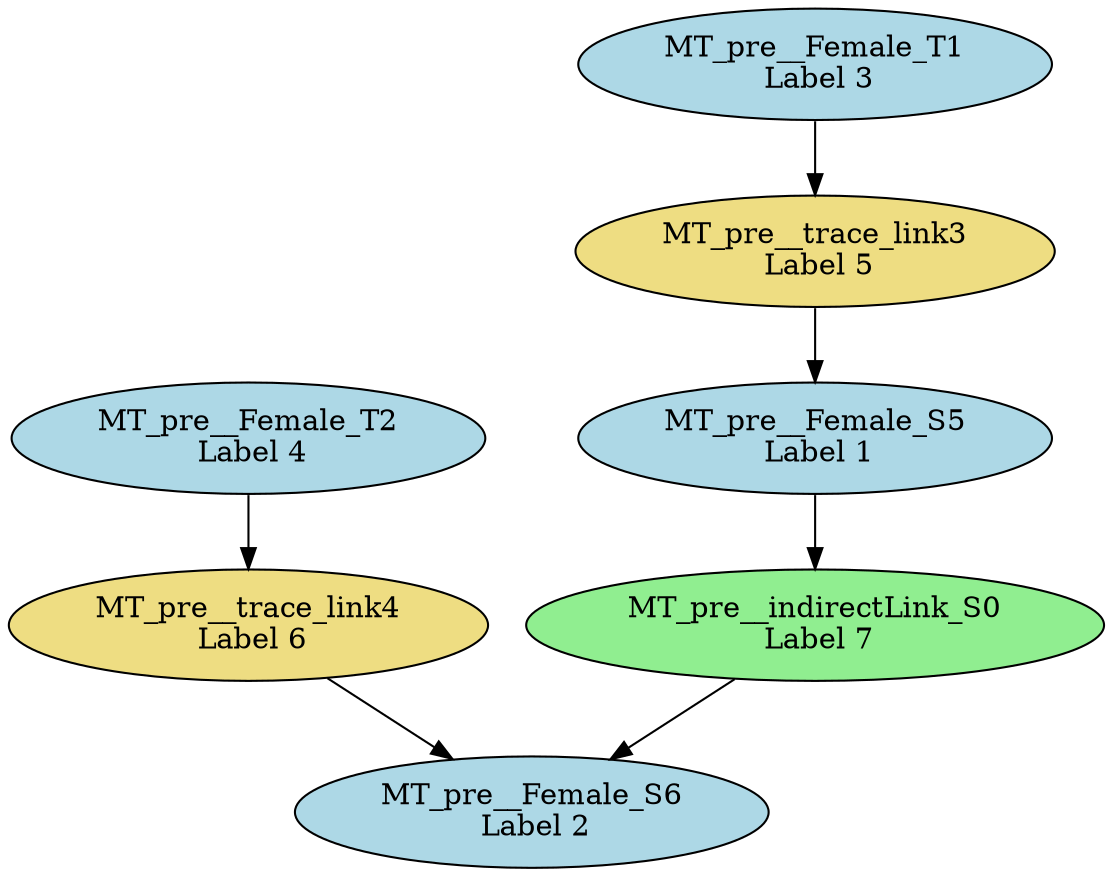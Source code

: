digraph ruleCombinator_match_HFF2FF_combine_1LHS {
"MT_pre__indirectLink_S0\n Label 7" [style=filled, fillcolor=lightgreen];
"MT_pre__Female_T1\n Label 3" [style=filled, fillcolor=lightblue];
"MT_pre__Female_T2\n Label 4" [style=filled, fillcolor=lightblue];
"MT_pre__trace_link3\n Label 5" [style=filled, fillcolor=lightgoldenrod];
"MT_pre__trace_link4\n Label 6" [style=filled, fillcolor=lightgoldenrod];
"MT_pre__Female_S5\n Label 1" [style=filled, fillcolor=lightblue];
"MT_pre__Female_S6\n Label 2" [style=filled, fillcolor=lightblue];
"MT_pre__Female_T1\n Label 3" -> "MT_pre__trace_link3\n Label 5";
"MT_pre__Female_T2\n Label 4" -> "MT_pre__trace_link4\n Label 6";
"MT_pre__trace_link3\n Label 5" -> "MT_pre__Female_S5\n Label 1";
"MT_pre__trace_link4\n Label 6" -> "MT_pre__Female_S6\n Label 2";
"MT_pre__Female_S5\n Label 1" -> "MT_pre__indirectLink_S0\n Label 7";
"MT_pre__indirectLink_S0\n Label 7" -> "MT_pre__Female_S6\n Label 2";
}
